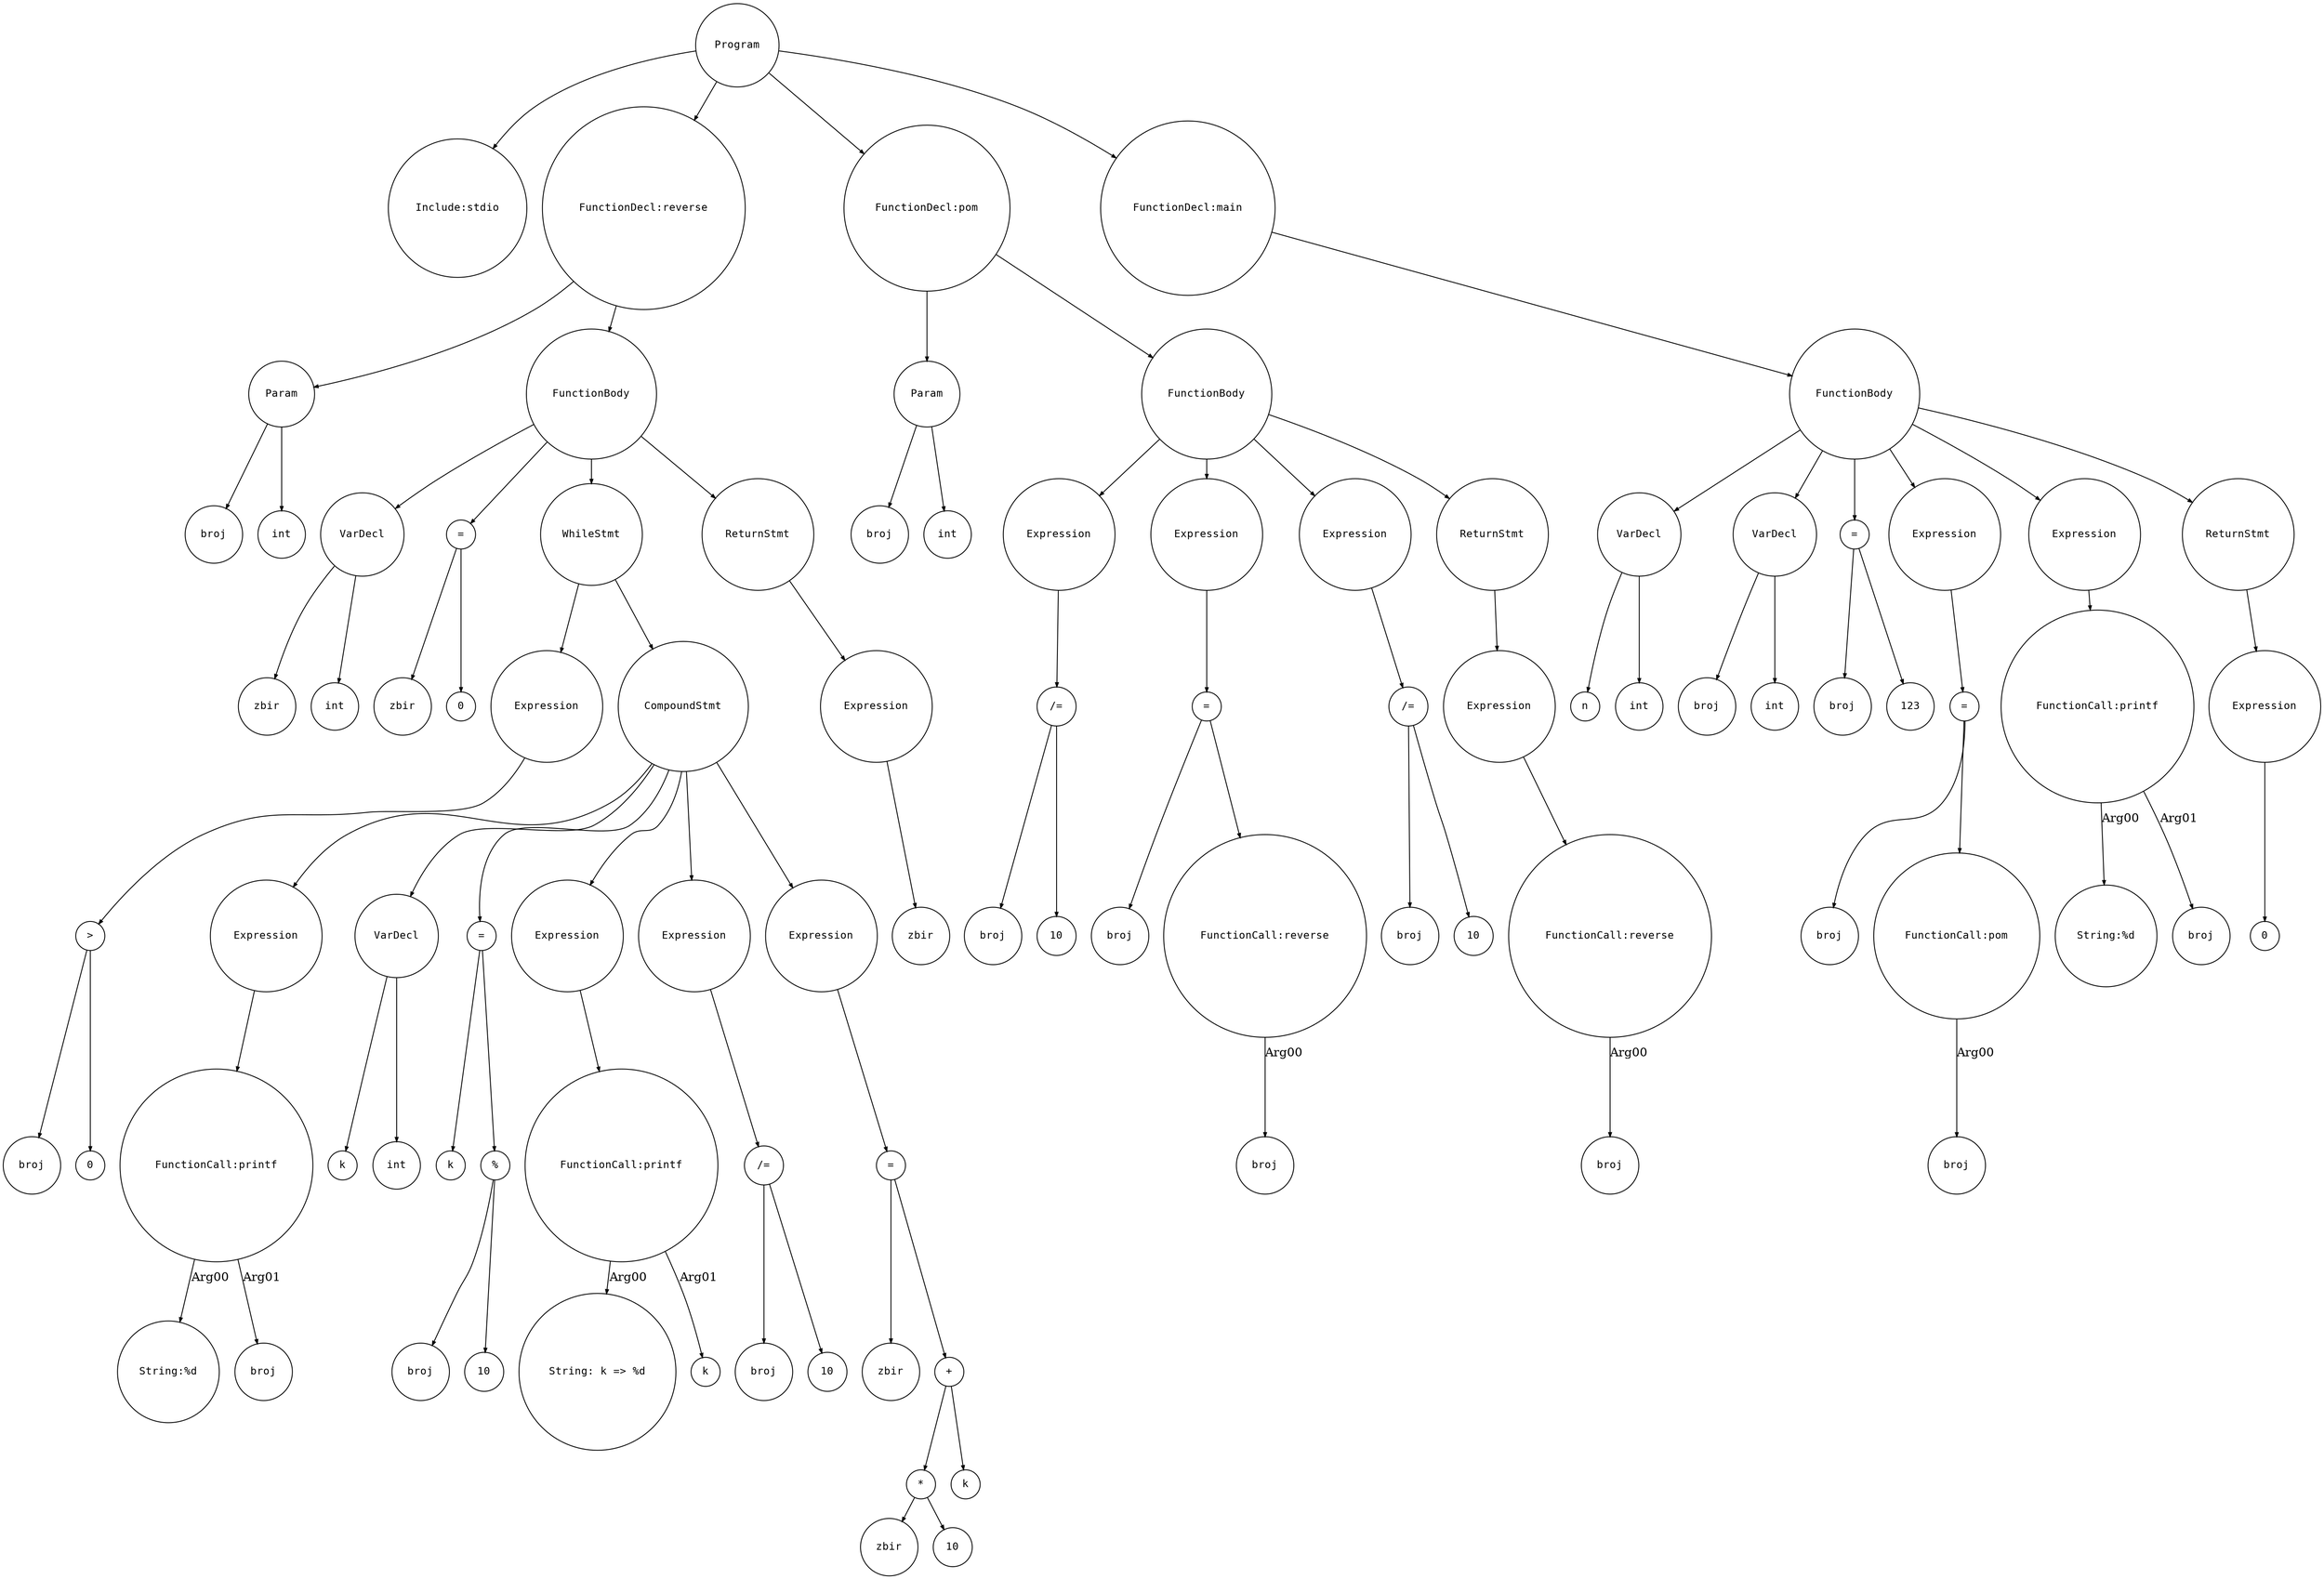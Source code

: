 digraph astgraph {
  node [shape=circle, fontsize=12, fontname="Courier", height=.1];
  ranksep=.3;
  edge [arrowsize=.5]

  node1 [label="Program"]
  node2 [label="Include:stdio"]
  node1 -> node2
  node3 [label="FunctionDecl:reverse"]
  node4 [label="Param"]
  node5 [label="broj"]
  node4 -> node5
  node6 [label="int"]
  node4 -> node6
  node3 -> node4
  node7 [label="FunctionBody"]
  node8 [label="VarDecl"]
  node9 [label="zbir"]
  node8 -> node9
  node10 [label="int"]
  node8 -> node10
  node7 -> node8
  node11 [label="="]
  node12 [label="zbir"]
  node11 -> node12
  node13 [label="0"]
  node11 -> node13
  node7 -> node11
  node14 [label="WhileStmt"]
  node15 [label="Expression"]
  node16 [label=">"]
  node17 [label="broj"]
  node18 [label="0"]
  node16 -> node17
  node16 -> node18
  node15 -> node16
  node14 -> node15
  node19 [label="CompoundStmt"]
  node20 [label="Expression"]
  node21 [label="FunctionCall:printf"]
  node22 [label="String:%d\n"]
  node21 -> node22 [label="Arg00"]
  node23 [label="broj"]
  node21 -> node23 [label="Arg01"]
  node20 -> node21
  node19 -> node20
  node24 [label="VarDecl"]
  node25 [label="k"]
  node24 -> node25
  node26 [label="int"]
  node24 -> node26
  node19 -> node24
  node27 [label="="]
  node28 [label="k"]
  node27 -> node28
  node29 [label="%"]
  node30 [label="broj"]
  node31 [label="10"]
  node29 -> node30
  node29 -> node31
  node27 -> node29
  node19 -> node27
  node32 [label="Expression"]
  node33 [label="FunctionCall:printf"]
  node34 [label="String: k => %d\n"]
  node33 -> node34 [label="Arg00"]
  node35 [label="k"]
  node33 -> node35 [label="Arg01"]
  node32 -> node33
  node19 -> node32
  node36 [label="Expression"]
  node37 [label="/="]
  node38 [label="broj"]
  node37 -> node38
  node39 [label="10"]
  node37 -> node39
  node36 -> node37
  node19 -> node36
  node40 [label="Expression"]
  node41 [label="="]
  node42 [label="zbir"]
  node41 -> node42
  node43 [label="+"]
  node44 [label="*"]
  node45 [label="zbir"]
  node46 [label="10"]
  node44 -> node45
  node44 -> node46
  node47 [label="k"]
  node43 -> node44
  node43 -> node47
  node41 -> node43
  node40 -> node41
  node19 -> node40
  node14 -> node19
  node7 -> node14
  node48 [label="ReturnStmt"]
  node49 [label="Expression"]
  node50 [label="zbir"]
  node49 -> node50
  node48 -> node49
  node7 -> node48
  node3 -> node7
  node1 -> node3
  node51 [label="FunctionDecl:pom"]
  node52 [label="Param"]
  node53 [label="broj"]
  node52 -> node53
  node54 [label="int"]
  node52 -> node54
  node51 -> node52
  node55 [label="FunctionBody"]
  node56 [label="Expression"]
  node57 [label="/="]
  node58 [label="broj"]
  node57 -> node58
  node59 [label="10"]
  node57 -> node59
  node56 -> node57
  node55 -> node56
  node60 [label="Expression"]
  node61 [label="="]
  node62 [label="broj"]
  node61 -> node62
  node63 [label="FunctionCall:reverse"]
  node64 [label="broj"]
  node63 -> node64 [label="Arg00"]
  node61 -> node63
  node60 -> node61
  node55 -> node60
  node65 [label="Expression"]
  node66 [label="/="]
  node67 [label="broj"]
  node66 -> node67
  node68 [label="10"]
  node66 -> node68
  node65 -> node66
  node55 -> node65
  node69 [label="ReturnStmt"]
  node70 [label="Expression"]
  node71 [label="FunctionCall:reverse"]
  node72 [label="broj"]
  node71 -> node72 [label="Arg00"]
  node70 -> node71
  node69 -> node70
  node55 -> node69
  node51 -> node55
  node1 -> node51
  node73 [label="FunctionDecl:main"]
  node74 [label="FunctionBody"]
  node75 [label="VarDecl"]
  node76 [label="n"]
  node75 -> node76
  node77 [label="int"]
  node75 -> node77
  node74 -> node75
  node78 [label="VarDecl"]
  node79 [label="broj"]
  node78 -> node79
  node80 [label="int"]
  node78 -> node80
  node74 -> node78
  node81 [label="="]
  node82 [label="broj"]
  node81 -> node82
  node83 [label="123"]
  node81 -> node83
  node74 -> node81
  node84 [label="Expression"]
  node85 [label="="]
  node86 [label="broj"]
  node85 -> node86
  node87 [label="FunctionCall:pom"]
  node88 [label="broj"]
  node87 -> node88 [label="Arg00"]
  node85 -> node87
  node84 -> node85
  node74 -> node84
  node89 [label="Expression"]
  node90 [label="FunctionCall:printf"]
  node91 [label="String:%d"]
  node90 -> node91 [label="Arg00"]
  node92 [label="broj"]
  node90 -> node92 [label="Arg01"]
  node89 -> node90
  node74 -> node89
  node93 [label="ReturnStmt"]
  node94 [label="Expression"]
  node95 [label="0"]
  node94 -> node95
  node93 -> node94
  node74 -> node93
  node73 -> node74
  node1 -> node73
}
